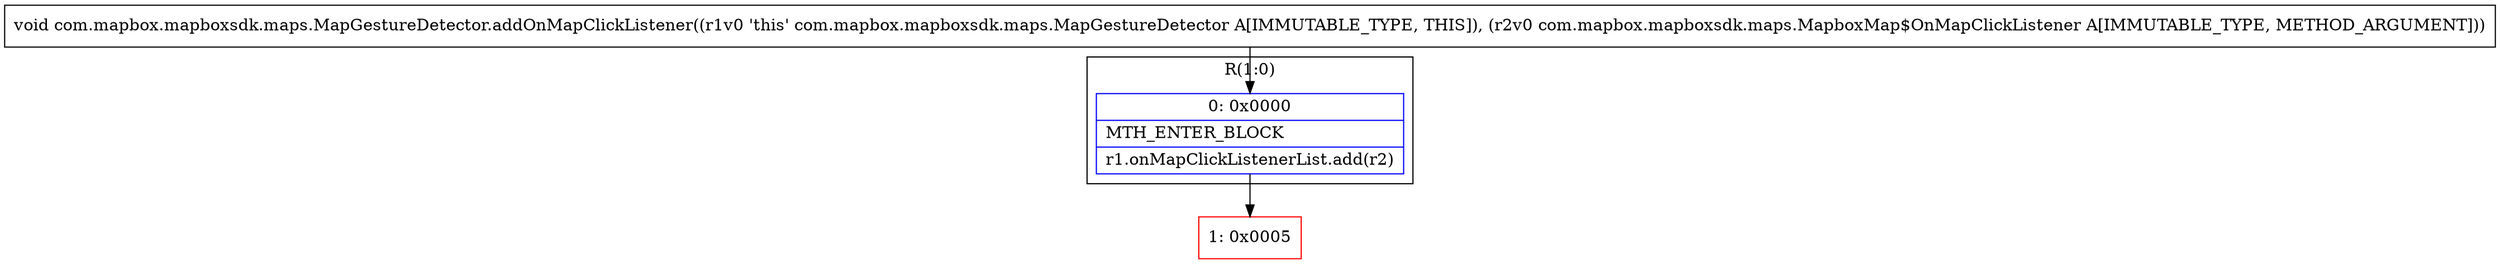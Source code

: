 digraph "CFG forcom.mapbox.mapboxsdk.maps.MapGestureDetector.addOnMapClickListener(Lcom\/mapbox\/mapboxsdk\/maps\/MapboxMap$OnMapClickListener;)V" {
subgraph cluster_Region_1918965277 {
label = "R(1:0)";
node [shape=record,color=blue];
Node_0 [shape=record,label="{0\:\ 0x0000|MTH_ENTER_BLOCK\l|r1.onMapClickListenerList.add(r2)\l}"];
}
Node_1 [shape=record,color=red,label="{1\:\ 0x0005}"];
MethodNode[shape=record,label="{void com.mapbox.mapboxsdk.maps.MapGestureDetector.addOnMapClickListener((r1v0 'this' com.mapbox.mapboxsdk.maps.MapGestureDetector A[IMMUTABLE_TYPE, THIS]), (r2v0 com.mapbox.mapboxsdk.maps.MapboxMap$OnMapClickListener A[IMMUTABLE_TYPE, METHOD_ARGUMENT])) }"];
MethodNode -> Node_0;
Node_0 -> Node_1;
}

